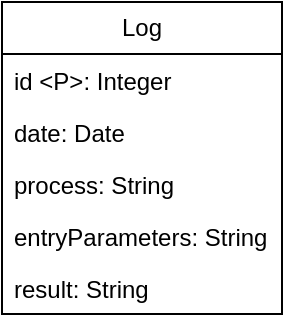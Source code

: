 <mxfile version="24.2.3" type="github">
  <diagram name="Página-1" id="cNxn5XNSSmylSdVcop1S">
    <mxGraphModel dx="1434" dy="782" grid="1" gridSize="10" guides="1" tooltips="1" connect="1" arrows="1" fold="1" page="1" pageScale="1" pageWidth="827" pageHeight="1169" math="0" shadow="0">
      <root>
        <mxCell id="0" />
        <mxCell id="1" parent="0" />
        <mxCell id="p-Eq4fV05H0GiYs2avVZ-1" value="Log" style="swimlane;fontStyle=0;childLayout=stackLayout;horizontal=1;startSize=26;fillColor=none;horizontalStack=0;resizeParent=1;resizeParentMax=0;resizeLast=0;collapsible=1;marginBottom=0;whiteSpace=wrap;html=1;" vertex="1" parent="1">
          <mxGeometry x="340" y="340" width="140" height="156" as="geometry" />
        </mxCell>
        <mxCell id="p-Eq4fV05H0GiYs2avVZ-2" value="id &amp;lt;P&amp;gt;: Integer" style="text;strokeColor=none;fillColor=none;align=left;verticalAlign=top;spacingLeft=4;spacingRight=4;overflow=hidden;rotatable=0;points=[[0,0.5],[1,0.5]];portConstraint=eastwest;whiteSpace=wrap;html=1;" vertex="1" parent="p-Eq4fV05H0GiYs2avVZ-1">
          <mxGeometry y="26" width="140" height="26" as="geometry" />
        </mxCell>
        <mxCell id="p-Eq4fV05H0GiYs2avVZ-3" value="date: Date" style="text;strokeColor=none;fillColor=none;align=left;verticalAlign=top;spacingLeft=4;spacingRight=4;overflow=hidden;rotatable=0;points=[[0,0.5],[1,0.5]];portConstraint=eastwest;whiteSpace=wrap;html=1;" vertex="1" parent="p-Eq4fV05H0GiYs2avVZ-1">
          <mxGeometry y="52" width="140" height="26" as="geometry" />
        </mxCell>
        <mxCell id="p-Eq4fV05H0GiYs2avVZ-4" value="process: String" style="text;strokeColor=none;fillColor=none;align=left;verticalAlign=top;spacingLeft=4;spacingRight=4;overflow=hidden;rotatable=0;points=[[0,0.5],[1,0.5]];portConstraint=eastwest;whiteSpace=wrap;html=1;" vertex="1" parent="p-Eq4fV05H0GiYs2avVZ-1">
          <mxGeometry y="78" width="140" height="26" as="geometry" />
        </mxCell>
        <mxCell id="p-Eq4fV05H0GiYs2avVZ-5" value="entryParameters: String" style="text;strokeColor=none;fillColor=none;align=left;verticalAlign=top;spacingLeft=4;spacingRight=4;overflow=hidden;rotatable=0;points=[[0,0.5],[1,0.5]];portConstraint=eastwest;whiteSpace=wrap;html=1;" vertex="1" parent="p-Eq4fV05H0GiYs2avVZ-1">
          <mxGeometry y="104" width="140" height="26" as="geometry" />
        </mxCell>
        <mxCell id="p-Eq4fV05H0GiYs2avVZ-6" value="result: String" style="text;strokeColor=none;fillColor=none;align=left;verticalAlign=top;spacingLeft=4;spacingRight=4;overflow=hidden;rotatable=0;points=[[0,0.5],[1,0.5]];portConstraint=eastwest;whiteSpace=wrap;html=1;" vertex="1" parent="p-Eq4fV05H0GiYs2avVZ-1">
          <mxGeometry y="130" width="140" height="26" as="geometry" />
        </mxCell>
      </root>
    </mxGraphModel>
  </diagram>
</mxfile>
